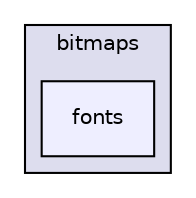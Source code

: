 digraph "D:/Bestanden/ET Jaar 3/Software Ontwikkeling/Software/swont_ide/Library/bitmaps/fonts" {
  compound=true
  node [ fontsize="10", fontname="Helvetica"];
  edge [ labelfontsize="10", labelfontname="Helvetica"];
  subgraph clusterdir_1a42898649e3a278369544d7a0f55e99 {
    graph [ bgcolor="#ddddee", pencolor="black", label="bitmaps" fontname="Helvetica", fontsize="10", URL="dir_1a42898649e3a278369544d7a0f55e99.html"]
  dir_d5cded99a9bf679e71b4da9244056632 [shape=box, label="fonts", style="filled", fillcolor="#eeeeff", pencolor="black", URL="dir_d5cded99a9bf679e71b4da9244056632.html"];
  }
}
